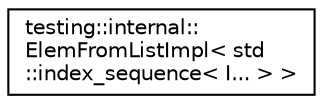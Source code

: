 digraph "Graphical Class Hierarchy"
{
 // LATEX_PDF_SIZE
  edge [fontname="Helvetica",fontsize="10",labelfontname="Helvetica",labelfontsize="10"];
  node [fontname="Helvetica",fontsize="10",shape=record];
  rankdir="LR";
  Node0 [label="testing::internal::\lElemFromListImpl\< std\l::index_sequence\< I... \> \>",height=0.2,width=0.4,color="black", fillcolor="white", style="filled",URL="$structtesting_1_1internal_1_1ElemFromListImpl_3_01std_1_1index__sequence_3_01I_8_8_8_01_4_01_4.html",tooltip=" "];
}
